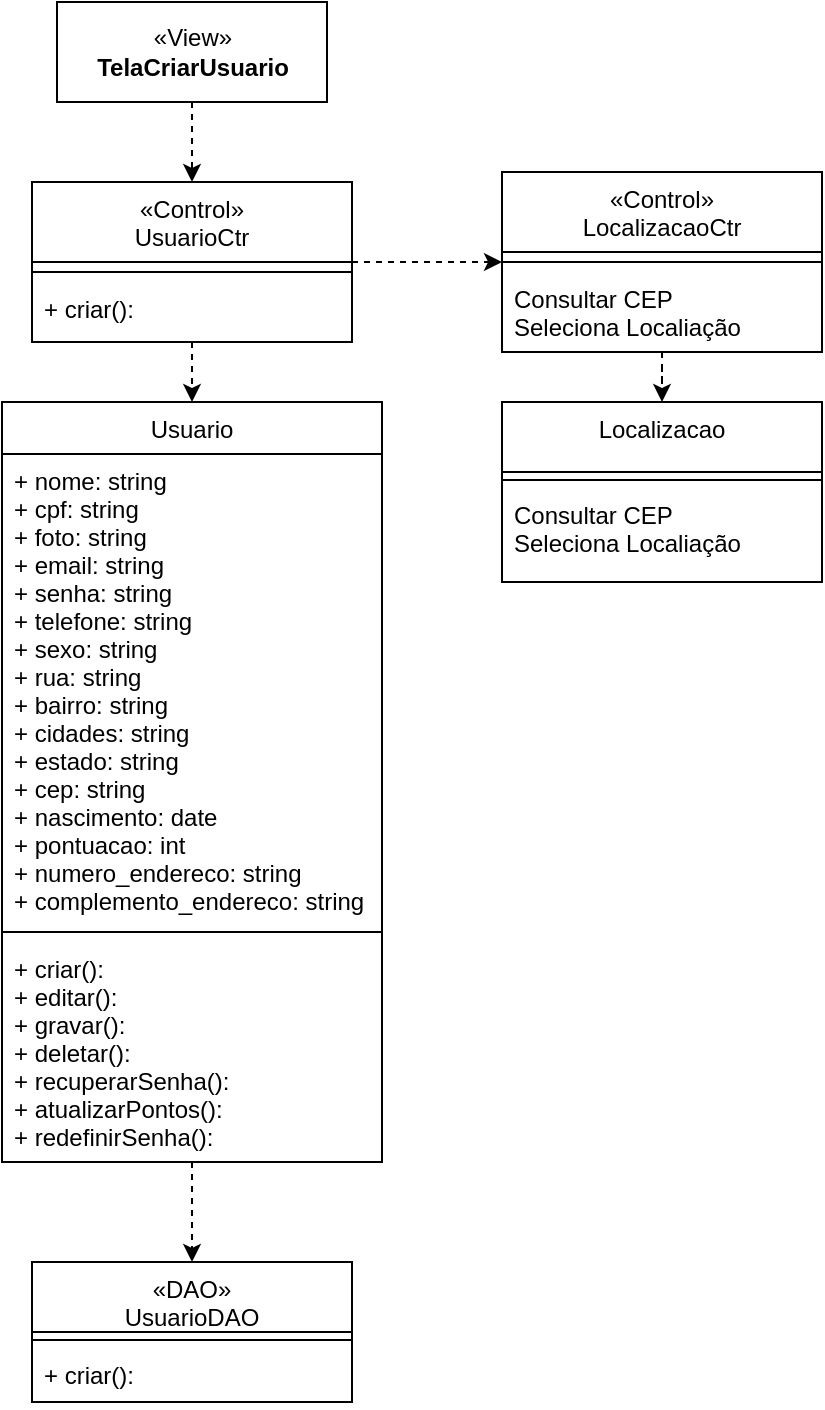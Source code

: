 <mxfile version="24.8.6">
  <diagram name="Page-1" id="gPaEYSb7tqzo1BokyKMq">
    <mxGraphModel dx="1050" dy="522" grid="1" gridSize="10" guides="1" tooltips="1" connect="1" arrows="1" fold="1" page="1" pageScale="1" pageWidth="827" pageHeight="1169" math="0" shadow="0">
      <root>
        <mxCell id="0" />
        <mxCell id="1" parent="0" />
        <mxCell id="wnT42UB1pDzB1ioGxhvd-34" style="edgeStyle=orthogonalEdgeStyle;rounded=0;orthogonalLoop=1;jettySize=auto;html=1;exitX=0.5;exitY=1;exitDx=0;exitDy=0;entryX=0.5;entryY=0;entryDx=0;entryDy=0;dashed=1;" parent="1" source="wnT42UB1pDzB1ioGxhvd-35" target="wnT42UB1pDzB1ioGxhvd-39" edge="1">
          <mxGeometry relative="1" as="geometry" />
        </mxCell>
        <mxCell id="wnT42UB1pDzB1ioGxhvd-35" value="Usuario" style="swimlane;fontStyle=0;align=center;verticalAlign=top;childLayout=stackLayout;horizontal=1;startSize=26;horizontalStack=0;resizeParent=1;resizeLast=0;collapsible=1;marginBottom=0;rounded=0;shadow=0;strokeWidth=1;" parent="1" vertex="1">
          <mxGeometry x="280" y="250" width="190" height="380" as="geometry">
            <mxRectangle x="340" y="380" width="170" height="26" as="alternateBounds" />
          </mxGeometry>
        </mxCell>
        <mxCell id="wnT42UB1pDzB1ioGxhvd-36" value="+ nome: string&#xa;+ cpf: string&#xa;+ foto: string&#xa;+ email: string&#xa;+ senha: string&#xa;+ telefone: string&#xa;+ sexo: string&#xa;+ rua: string&#xa;+ bairro: string&#xa;+ cidades: string&#xa;+ estado: string&#xa;+ cep: string&#xa;+ nascimento: date&#xa;+ pontuacao: int&#xa;+ numero_endereco: string&#xa;+ complemento_endereco: string" style="text;align=left;verticalAlign=top;spacingLeft=4;spacingRight=4;overflow=hidden;rotatable=0;points=[[0,0.5],[1,0.5]];portConstraint=eastwest;" parent="wnT42UB1pDzB1ioGxhvd-35" vertex="1">
          <mxGeometry y="26" width="190" height="234" as="geometry" />
        </mxCell>
        <mxCell id="wnT42UB1pDzB1ioGxhvd-37" value="" style="line;html=1;strokeWidth=1;align=left;verticalAlign=middle;spacingTop=-1;spacingLeft=3;spacingRight=3;rotatable=0;labelPosition=right;points=[];portConstraint=eastwest;" parent="wnT42UB1pDzB1ioGxhvd-35" vertex="1">
          <mxGeometry y="260" width="190" height="10" as="geometry" />
        </mxCell>
        <mxCell id="wnT42UB1pDzB1ioGxhvd-38" value="+ criar():&#xa;+ editar(): &#xa;+ gravar():&#xa;+ deletar(): &#xa;+ recuperarSenha():&#xa;+ atualizarPontos():&#xa;+ redefinirSenha():" style="text;align=left;verticalAlign=top;spacingLeft=4;spacingRight=4;overflow=hidden;rotatable=0;points=[[0,0.5],[1,0.5]];portConstraint=eastwest;" parent="wnT42UB1pDzB1ioGxhvd-35" vertex="1">
          <mxGeometry y="270" width="190" height="110" as="geometry" />
        </mxCell>
        <mxCell id="wnT42UB1pDzB1ioGxhvd-39" value="«DAO»&#xa;UsuarioDAO&#xa;" style="swimlane;fontStyle=0;align=center;verticalAlign=top;childLayout=stackLayout;horizontal=1;startSize=35;horizontalStack=0;resizeParent=1;resizeLast=0;collapsible=1;marginBottom=0;rounded=0;shadow=0;strokeWidth=1;" parent="1" vertex="1">
          <mxGeometry x="295" y="680" width="160" height="70" as="geometry">
            <mxRectangle x="340" y="380" width="170" height="26" as="alternateBounds" />
          </mxGeometry>
        </mxCell>
        <mxCell id="wnT42UB1pDzB1ioGxhvd-40" value="" style="line;html=1;strokeWidth=1;align=left;verticalAlign=middle;spacingTop=-1;spacingLeft=3;spacingRight=3;rotatable=0;labelPosition=right;points=[];portConstraint=eastwest;" parent="wnT42UB1pDzB1ioGxhvd-39" vertex="1">
          <mxGeometry y="35" width="160" height="8" as="geometry" />
        </mxCell>
        <mxCell id="wnT42UB1pDzB1ioGxhvd-41" value="+ criar():" style="text;align=left;verticalAlign=top;spacingLeft=4;spacingRight=4;overflow=hidden;rotatable=0;points=[[0,0.5],[1,0.5]];portConstraint=eastwest;" parent="wnT42UB1pDzB1ioGxhvd-39" vertex="1">
          <mxGeometry y="43" width="160" height="27" as="geometry" />
        </mxCell>
        <mxCell id="wnT42UB1pDzB1ioGxhvd-42" style="edgeStyle=orthogonalEdgeStyle;rounded=0;orthogonalLoop=1;jettySize=auto;html=1;entryX=0.5;entryY=0;entryDx=0;entryDy=0;dashed=1;" parent="1" source="wnT42UB1pDzB1ioGxhvd-43" target="wnT42UB1pDzB1ioGxhvd-45" edge="1">
          <mxGeometry relative="1" as="geometry">
            <mxPoint x="430" y="115" as="targetPoint" />
          </mxGeometry>
        </mxCell>
        <mxCell id="wnT42UB1pDzB1ioGxhvd-43" value="«View»&lt;br&gt;&lt;b&gt;TelaCriarUsuario&lt;br&gt;&lt;/b&gt;" style="html=1;whiteSpace=wrap;" parent="1" vertex="1">
          <mxGeometry x="307.5" y="50" width="135" height="50" as="geometry" />
        </mxCell>
        <mxCell id="wnT42UB1pDzB1ioGxhvd-44" style="edgeStyle=orthogonalEdgeStyle;rounded=0;orthogonalLoop=1;jettySize=auto;html=1;exitX=0.5;exitY=1;exitDx=0;exitDy=0;dashed=1;entryX=0.5;entryY=0;entryDx=0;entryDy=0;" parent="1" source="wnT42UB1pDzB1ioGxhvd-45" target="wnT42UB1pDzB1ioGxhvd-35" edge="1">
          <mxGeometry relative="1" as="geometry">
            <mxPoint x="402.5" y="140" as="sourcePoint" />
            <mxPoint x="360" y="290" as="targetPoint" />
          </mxGeometry>
        </mxCell>
        <mxCell id="wnT42UB1pDzB1ioGxhvd-45" value="«Control»&#xa;UsuarioCtr" style="swimlane;fontStyle=0;align=center;verticalAlign=top;childLayout=stackLayout;horizontal=1;startSize=40;horizontalStack=0;resizeParent=1;resizeLast=0;collapsible=1;marginBottom=0;rounded=0;shadow=0;strokeWidth=1;" parent="1" vertex="1">
          <mxGeometry x="295" y="140" width="160" height="80" as="geometry">
            <mxRectangle x="340" y="380" width="170" height="26" as="alternateBounds" />
          </mxGeometry>
        </mxCell>
        <mxCell id="wnT42UB1pDzB1ioGxhvd-46" value="" style="line;html=1;strokeWidth=1;align=left;verticalAlign=middle;spacingTop=-1;spacingLeft=3;spacingRight=3;rotatable=0;labelPosition=right;points=[];portConstraint=eastwest;" parent="wnT42UB1pDzB1ioGxhvd-45" vertex="1">
          <mxGeometry y="40" width="160" height="10" as="geometry" />
        </mxCell>
        <mxCell id="wnT42UB1pDzB1ioGxhvd-47" value="+ criar():&#xa;" style="text;align=left;verticalAlign=top;spacingLeft=4;spacingRight=4;overflow=hidden;rotatable=0;points=[[0,0.5],[1,0.5]];portConstraint=eastwest;" parent="wnT42UB1pDzB1ioGxhvd-45" vertex="1">
          <mxGeometry y="50" width="160" height="30" as="geometry" />
        </mxCell>
        <mxCell id="OyNLOy7hp4TUTQ1GsXzQ-1" value="«Control»&#xa;LocalizacaoCtr" style="swimlane;fontStyle=0;align=center;verticalAlign=top;childLayout=stackLayout;horizontal=1;startSize=40;horizontalStack=0;resizeParent=1;resizeLast=0;collapsible=1;marginBottom=0;rounded=0;shadow=0;strokeWidth=1;" vertex="1" parent="1">
          <mxGeometry x="530" y="135" width="160" height="90" as="geometry">
            <mxRectangle x="340" y="380" width="170" height="26" as="alternateBounds" />
          </mxGeometry>
        </mxCell>
        <mxCell id="OyNLOy7hp4TUTQ1GsXzQ-2" value="" style="line;html=1;strokeWidth=1;align=left;verticalAlign=middle;spacingTop=-1;spacingLeft=3;spacingRight=3;rotatable=0;labelPosition=right;points=[];portConstraint=eastwest;" vertex="1" parent="OyNLOy7hp4TUTQ1GsXzQ-1">
          <mxGeometry y="40" width="160" height="10" as="geometry" />
        </mxCell>
        <mxCell id="OyNLOy7hp4TUTQ1GsXzQ-3" value="Consultar CEP&#xa;Seleciona Localiação" style="text;align=left;verticalAlign=top;spacingLeft=4;spacingRight=4;overflow=hidden;rotatable=0;points=[[0,0.5],[1,0.5]];portConstraint=eastwest;" vertex="1" parent="OyNLOy7hp4TUTQ1GsXzQ-1">
          <mxGeometry y="50" width="160" height="40" as="geometry" />
        </mxCell>
        <mxCell id="OyNLOy7hp4TUTQ1GsXzQ-4" value="Localizacao" style="swimlane;fontStyle=0;align=center;verticalAlign=top;childLayout=stackLayout;horizontal=1;startSize=35;horizontalStack=0;resizeParent=1;resizeLast=0;collapsible=1;marginBottom=0;rounded=0;shadow=0;strokeWidth=1;" vertex="1" parent="1">
          <mxGeometry x="530" y="250" width="160" height="90" as="geometry">
            <mxRectangle x="340" y="380" width="170" height="26" as="alternateBounds" />
          </mxGeometry>
        </mxCell>
        <mxCell id="OyNLOy7hp4TUTQ1GsXzQ-5" value="" style="line;html=1;strokeWidth=1;align=left;verticalAlign=middle;spacingTop=-1;spacingLeft=3;spacingRight=3;rotatable=0;labelPosition=right;points=[];portConstraint=eastwest;" vertex="1" parent="OyNLOy7hp4TUTQ1GsXzQ-4">
          <mxGeometry y="35" width="160" height="8" as="geometry" />
        </mxCell>
        <mxCell id="OyNLOy7hp4TUTQ1GsXzQ-6" value="Consultar CEP&#xa;Seleciona Localiação" style="text;align=left;verticalAlign=top;spacingLeft=4;spacingRight=4;overflow=hidden;rotatable=0;points=[[0,0.5],[1,0.5]];portConstraint=eastwest;" vertex="1" parent="OyNLOy7hp4TUTQ1GsXzQ-4">
          <mxGeometry y="43" width="160" height="47" as="geometry" />
        </mxCell>
        <mxCell id="OyNLOy7hp4TUTQ1GsXzQ-7" style="edgeStyle=orthogonalEdgeStyle;rounded=0;orthogonalLoop=1;jettySize=auto;html=1;exitX=1;exitY=0.5;exitDx=0;exitDy=0;dashed=1;entryX=0;entryY=0.5;entryDx=0;entryDy=0;" edge="1" parent="1" source="wnT42UB1pDzB1ioGxhvd-45" target="OyNLOy7hp4TUTQ1GsXzQ-1">
          <mxGeometry relative="1" as="geometry">
            <mxPoint x="385" y="230" as="sourcePoint" />
            <mxPoint x="385" y="260" as="targetPoint" />
          </mxGeometry>
        </mxCell>
        <mxCell id="OyNLOy7hp4TUTQ1GsXzQ-8" style="edgeStyle=orthogonalEdgeStyle;rounded=0;orthogonalLoop=1;jettySize=auto;html=1;dashed=1;entryX=0.5;entryY=0;entryDx=0;entryDy=0;" edge="1" parent="1" source="OyNLOy7hp4TUTQ1GsXzQ-1" target="OyNLOy7hp4TUTQ1GsXzQ-4">
          <mxGeometry relative="1" as="geometry">
            <mxPoint x="385" y="230" as="sourcePoint" />
            <mxPoint x="385" y="260" as="targetPoint" />
          </mxGeometry>
        </mxCell>
      </root>
    </mxGraphModel>
  </diagram>
</mxfile>
